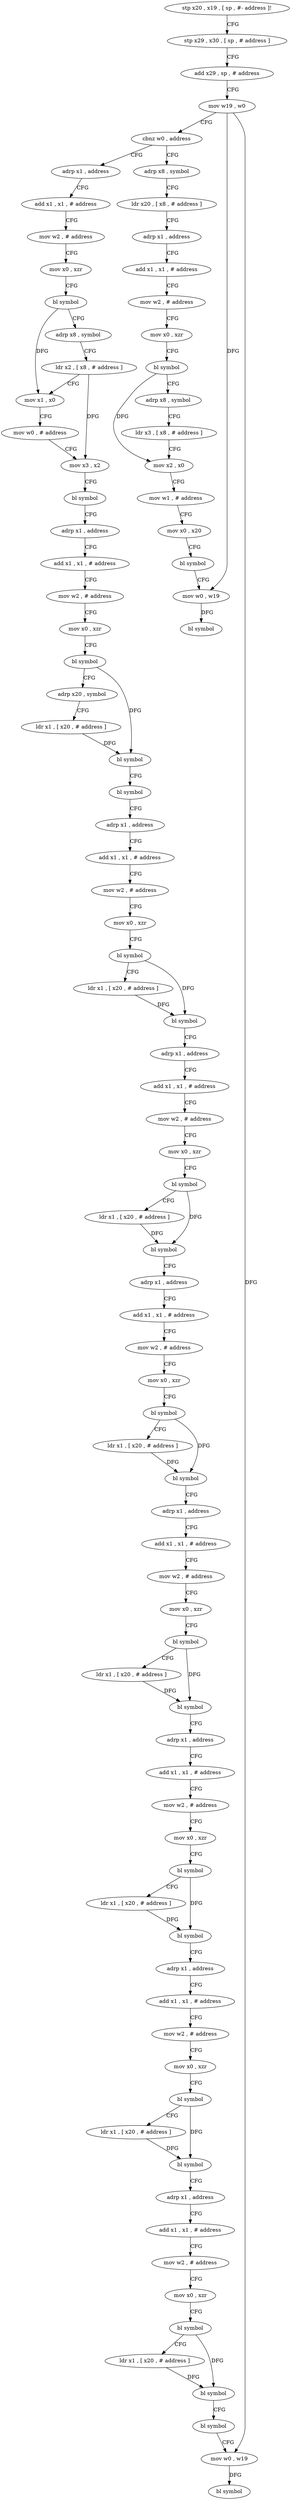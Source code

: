 digraph "func" {
"4201548" [label = "stp x20 , x19 , [ sp , #- address ]!" ]
"4201552" [label = "stp x29 , x30 , [ sp , # address ]" ]
"4201556" [label = "add x29 , sp , # address" ]
"4201560" [label = "mov w19 , w0" ]
"4201564" [label = "cbnz w0 , address" ]
"4201856" [label = "adrp x8 , symbol" ]
"4201568" [label = "adrp x1 , address" ]
"4201860" [label = "ldr x20 , [ x8 , # address ]" ]
"4201864" [label = "adrp x1 , address" ]
"4201868" [label = "add x1 , x1 , # address" ]
"4201872" [label = "mov w2 , # address" ]
"4201876" [label = "mov x0 , xzr" ]
"4201880" [label = "bl symbol" ]
"4201884" [label = "adrp x8 , symbol" ]
"4201888" [label = "ldr x3 , [ x8 , # address ]" ]
"4201892" [label = "mov x2 , x0" ]
"4201896" [label = "mov w1 , # address" ]
"4201900" [label = "mov x0 , x20" ]
"4201904" [label = "bl symbol" ]
"4201908" [label = "mov w0 , w19" ]
"4201912" [label = "bl symbol" ]
"4201572" [label = "add x1 , x1 , # address" ]
"4201576" [label = "mov w2 , # address" ]
"4201580" [label = "mov x0 , xzr" ]
"4201584" [label = "bl symbol" ]
"4201588" [label = "adrp x8 , symbol" ]
"4201592" [label = "ldr x2 , [ x8 , # address ]" ]
"4201596" [label = "mov x1 , x0" ]
"4201600" [label = "mov w0 , # address" ]
"4201604" [label = "mov x3 , x2" ]
"4201608" [label = "bl symbol" ]
"4201612" [label = "adrp x1 , address" ]
"4201616" [label = "add x1 , x1 , # address" ]
"4201620" [label = "mov w2 , # address" ]
"4201624" [label = "mov x0 , xzr" ]
"4201628" [label = "bl symbol" ]
"4201632" [label = "adrp x20 , symbol" ]
"4201636" [label = "ldr x1 , [ x20 , # address ]" ]
"4201640" [label = "bl symbol" ]
"4201644" [label = "bl symbol" ]
"4201648" [label = "adrp x1 , address" ]
"4201652" [label = "add x1 , x1 , # address" ]
"4201656" [label = "mov w2 , # address" ]
"4201660" [label = "mov x0 , xzr" ]
"4201664" [label = "bl symbol" ]
"4201668" [label = "ldr x1 , [ x20 , # address ]" ]
"4201672" [label = "bl symbol" ]
"4201676" [label = "adrp x1 , address" ]
"4201680" [label = "add x1 , x1 , # address" ]
"4201684" [label = "mov w2 , # address" ]
"4201688" [label = "mov x0 , xzr" ]
"4201692" [label = "bl symbol" ]
"4201696" [label = "ldr x1 , [ x20 , # address ]" ]
"4201700" [label = "bl symbol" ]
"4201704" [label = "adrp x1 , address" ]
"4201708" [label = "add x1 , x1 , # address" ]
"4201712" [label = "mov w2 , # address" ]
"4201716" [label = "mov x0 , xzr" ]
"4201720" [label = "bl symbol" ]
"4201724" [label = "ldr x1 , [ x20 , # address ]" ]
"4201728" [label = "bl symbol" ]
"4201732" [label = "adrp x1 , address" ]
"4201736" [label = "add x1 , x1 , # address" ]
"4201740" [label = "mov w2 , # address" ]
"4201744" [label = "mov x0 , xzr" ]
"4201748" [label = "bl symbol" ]
"4201752" [label = "ldr x1 , [ x20 , # address ]" ]
"4201756" [label = "bl symbol" ]
"4201760" [label = "adrp x1 , address" ]
"4201764" [label = "add x1 , x1 , # address" ]
"4201768" [label = "mov w2 , # address" ]
"4201772" [label = "mov x0 , xzr" ]
"4201776" [label = "bl symbol" ]
"4201780" [label = "ldr x1 , [ x20 , # address ]" ]
"4201784" [label = "bl symbol" ]
"4201788" [label = "adrp x1 , address" ]
"4201792" [label = "add x1 , x1 , # address" ]
"4201796" [label = "mov w2 , # address" ]
"4201800" [label = "mov x0 , xzr" ]
"4201804" [label = "bl symbol" ]
"4201808" [label = "ldr x1 , [ x20 , # address ]" ]
"4201812" [label = "bl symbol" ]
"4201816" [label = "adrp x1 , address" ]
"4201820" [label = "add x1 , x1 , # address" ]
"4201824" [label = "mov w2 , # address" ]
"4201828" [label = "mov x0 , xzr" ]
"4201832" [label = "bl symbol" ]
"4201836" [label = "ldr x1 , [ x20 , # address ]" ]
"4201840" [label = "bl symbol" ]
"4201844" [label = "bl symbol" ]
"4201848" [label = "mov w0 , w19" ]
"4201852" [label = "bl symbol" ]
"4201548" -> "4201552" [ label = "CFG" ]
"4201552" -> "4201556" [ label = "CFG" ]
"4201556" -> "4201560" [ label = "CFG" ]
"4201560" -> "4201564" [ label = "CFG" ]
"4201560" -> "4201908" [ label = "DFG" ]
"4201560" -> "4201848" [ label = "DFG" ]
"4201564" -> "4201856" [ label = "CFG" ]
"4201564" -> "4201568" [ label = "CFG" ]
"4201856" -> "4201860" [ label = "CFG" ]
"4201568" -> "4201572" [ label = "CFG" ]
"4201860" -> "4201864" [ label = "CFG" ]
"4201864" -> "4201868" [ label = "CFG" ]
"4201868" -> "4201872" [ label = "CFG" ]
"4201872" -> "4201876" [ label = "CFG" ]
"4201876" -> "4201880" [ label = "CFG" ]
"4201880" -> "4201884" [ label = "CFG" ]
"4201880" -> "4201892" [ label = "DFG" ]
"4201884" -> "4201888" [ label = "CFG" ]
"4201888" -> "4201892" [ label = "CFG" ]
"4201892" -> "4201896" [ label = "CFG" ]
"4201896" -> "4201900" [ label = "CFG" ]
"4201900" -> "4201904" [ label = "CFG" ]
"4201904" -> "4201908" [ label = "CFG" ]
"4201908" -> "4201912" [ label = "DFG" ]
"4201572" -> "4201576" [ label = "CFG" ]
"4201576" -> "4201580" [ label = "CFG" ]
"4201580" -> "4201584" [ label = "CFG" ]
"4201584" -> "4201588" [ label = "CFG" ]
"4201584" -> "4201596" [ label = "DFG" ]
"4201588" -> "4201592" [ label = "CFG" ]
"4201592" -> "4201596" [ label = "CFG" ]
"4201592" -> "4201604" [ label = "DFG" ]
"4201596" -> "4201600" [ label = "CFG" ]
"4201600" -> "4201604" [ label = "CFG" ]
"4201604" -> "4201608" [ label = "CFG" ]
"4201608" -> "4201612" [ label = "CFG" ]
"4201612" -> "4201616" [ label = "CFG" ]
"4201616" -> "4201620" [ label = "CFG" ]
"4201620" -> "4201624" [ label = "CFG" ]
"4201624" -> "4201628" [ label = "CFG" ]
"4201628" -> "4201632" [ label = "CFG" ]
"4201628" -> "4201640" [ label = "DFG" ]
"4201632" -> "4201636" [ label = "CFG" ]
"4201636" -> "4201640" [ label = "DFG" ]
"4201640" -> "4201644" [ label = "CFG" ]
"4201644" -> "4201648" [ label = "CFG" ]
"4201648" -> "4201652" [ label = "CFG" ]
"4201652" -> "4201656" [ label = "CFG" ]
"4201656" -> "4201660" [ label = "CFG" ]
"4201660" -> "4201664" [ label = "CFG" ]
"4201664" -> "4201668" [ label = "CFG" ]
"4201664" -> "4201672" [ label = "DFG" ]
"4201668" -> "4201672" [ label = "DFG" ]
"4201672" -> "4201676" [ label = "CFG" ]
"4201676" -> "4201680" [ label = "CFG" ]
"4201680" -> "4201684" [ label = "CFG" ]
"4201684" -> "4201688" [ label = "CFG" ]
"4201688" -> "4201692" [ label = "CFG" ]
"4201692" -> "4201696" [ label = "CFG" ]
"4201692" -> "4201700" [ label = "DFG" ]
"4201696" -> "4201700" [ label = "DFG" ]
"4201700" -> "4201704" [ label = "CFG" ]
"4201704" -> "4201708" [ label = "CFG" ]
"4201708" -> "4201712" [ label = "CFG" ]
"4201712" -> "4201716" [ label = "CFG" ]
"4201716" -> "4201720" [ label = "CFG" ]
"4201720" -> "4201724" [ label = "CFG" ]
"4201720" -> "4201728" [ label = "DFG" ]
"4201724" -> "4201728" [ label = "DFG" ]
"4201728" -> "4201732" [ label = "CFG" ]
"4201732" -> "4201736" [ label = "CFG" ]
"4201736" -> "4201740" [ label = "CFG" ]
"4201740" -> "4201744" [ label = "CFG" ]
"4201744" -> "4201748" [ label = "CFG" ]
"4201748" -> "4201752" [ label = "CFG" ]
"4201748" -> "4201756" [ label = "DFG" ]
"4201752" -> "4201756" [ label = "DFG" ]
"4201756" -> "4201760" [ label = "CFG" ]
"4201760" -> "4201764" [ label = "CFG" ]
"4201764" -> "4201768" [ label = "CFG" ]
"4201768" -> "4201772" [ label = "CFG" ]
"4201772" -> "4201776" [ label = "CFG" ]
"4201776" -> "4201780" [ label = "CFG" ]
"4201776" -> "4201784" [ label = "DFG" ]
"4201780" -> "4201784" [ label = "DFG" ]
"4201784" -> "4201788" [ label = "CFG" ]
"4201788" -> "4201792" [ label = "CFG" ]
"4201792" -> "4201796" [ label = "CFG" ]
"4201796" -> "4201800" [ label = "CFG" ]
"4201800" -> "4201804" [ label = "CFG" ]
"4201804" -> "4201808" [ label = "CFG" ]
"4201804" -> "4201812" [ label = "DFG" ]
"4201808" -> "4201812" [ label = "DFG" ]
"4201812" -> "4201816" [ label = "CFG" ]
"4201816" -> "4201820" [ label = "CFG" ]
"4201820" -> "4201824" [ label = "CFG" ]
"4201824" -> "4201828" [ label = "CFG" ]
"4201828" -> "4201832" [ label = "CFG" ]
"4201832" -> "4201836" [ label = "CFG" ]
"4201832" -> "4201840" [ label = "DFG" ]
"4201836" -> "4201840" [ label = "DFG" ]
"4201840" -> "4201844" [ label = "CFG" ]
"4201844" -> "4201848" [ label = "CFG" ]
"4201848" -> "4201852" [ label = "DFG" ]
}
